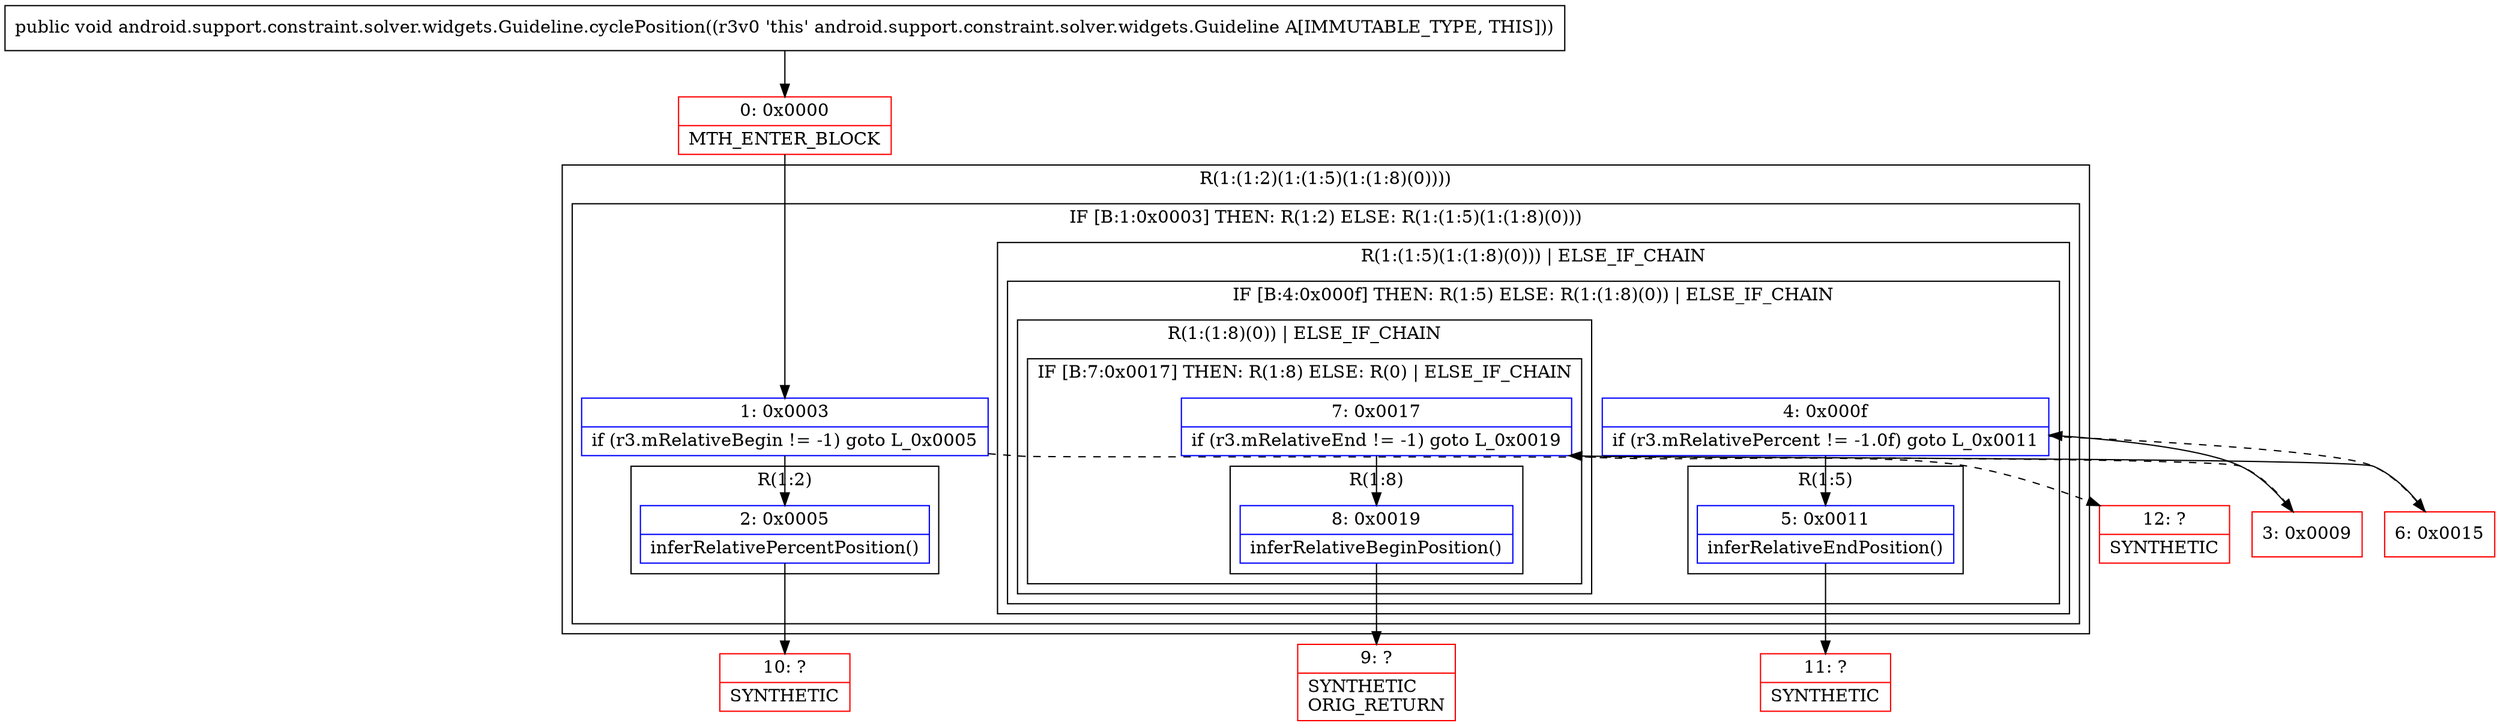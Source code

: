 digraph "CFG forandroid.support.constraint.solver.widgets.Guideline.cyclePosition()V" {
subgraph cluster_Region_1384003020 {
label = "R(1:(1:2)(1:(1:5)(1:(1:8)(0))))";
node [shape=record,color=blue];
subgraph cluster_IfRegion_837124778 {
label = "IF [B:1:0x0003] THEN: R(1:2) ELSE: R(1:(1:5)(1:(1:8)(0)))";
node [shape=record,color=blue];
Node_1 [shape=record,label="{1\:\ 0x0003|if (r3.mRelativeBegin != \-1) goto L_0x0005\l}"];
subgraph cluster_Region_1941623999 {
label = "R(1:2)";
node [shape=record,color=blue];
Node_2 [shape=record,label="{2\:\ 0x0005|inferRelativePercentPosition()\l}"];
}
subgraph cluster_Region_984540559 {
label = "R(1:(1:5)(1:(1:8)(0))) | ELSE_IF_CHAIN\l";
node [shape=record,color=blue];
subgraph cluster_IfRegion_433944387 {
label = "IF [B:4:0x000f] THEN: R(1:5) ELSE: R(1:(1:8)(0)) | ELSE_IF_CHAIN\l";
node [shape=record,color=blue];
Node_4 [shape=record,label="{4\:\ 0x000f|if (r3.mRelativePercent != \-1.0f) goto L_0x0011\l}"];
subgraph cluster_Region_78665216 {
label = "R(1:5)";
node [shape=record,color=blue];
Node_5 [shape=record,label="{5\:\ 0x0011|inferRelativeEndPosition()\l}"];
}
subgraph cluster_Region_562722053 {
label = "R(1:(1:8)(0)) | ELSE_IF_CHAIN\l";
node [shape=record,color=blue];
subgraph cluster_IfRegion_1824882214 {
label = "IF [B:7:0x0017] THEN: R(1:8) ELSE: R(0) | ELSE_IF_CHAIN\l";
node [shape=record,color=blue];
Node_7 [shape=record,label="{7\:\ 0x0017|if (r3.mRelativeEnd != \-1) goto L_0x0019\l}"];
subgraph cluster_Region_508590994 {
label = "R(1:8)";
node [shape=record,color=blue];
Node_8 [shape=record,label="{8\:\ 0x0019|inferRelativeBeginPosition()\l}"];
}
subgraph cluster_Region_408305166 {
label = "R(0)";
node [shape=record,color=blue];
}
}
}
}
}
}
}
Node_0 [shape=record,color=red,label="{0\:\ 0x0000|MTH_ENTER_BLOCK\l}"];
Node_3 [shape=record,color=red,label="{3\:\ 0x0009}"];
Node_6 [shape=record,color=red,label="{6\:\ 0x0015}"];
Node_9 [shape=record,color=red,label="{9\:\ ?|SYNTHETIC\lORIG_RETURN\l}"];
Node_10 [shape=record,color=red,label="{10\:\ ?|SYNTHETIC\l}"];
Node_11 [shape=record,color=red,label="{11\:\ ?|SYNTHETIC\l}"];
Node_12 [shape=record,color=red,label="{12\:\ ?|SYNTHETIC\l}"];
MethodNode[shape=record,label="{public void android.support.constraint.solver.widgets.Guideline.cyclePosition((r3v0 'this' android.support.constraint.solver.widgets.Guideline A[IMMUTABLE_TYPE, THIS])) }"];
MethodNode -> Node_0;
Node_1 -> Node_2;
Node_1 -> Node_3[style=dashed];
Node_2 -> Node_10;
Node_4 -> Node_5;
Node_4 -> Node_6[style=dashed];
Node_5 -> Node_11;
Node_7 -> Node_8;
Node_7 -> Node_12[style=dashed];
Node_8 -> Node_9;
Node_0 -> Node_1;
Node_3 -> Node_4;
Node_6 -> Node_7;
}


